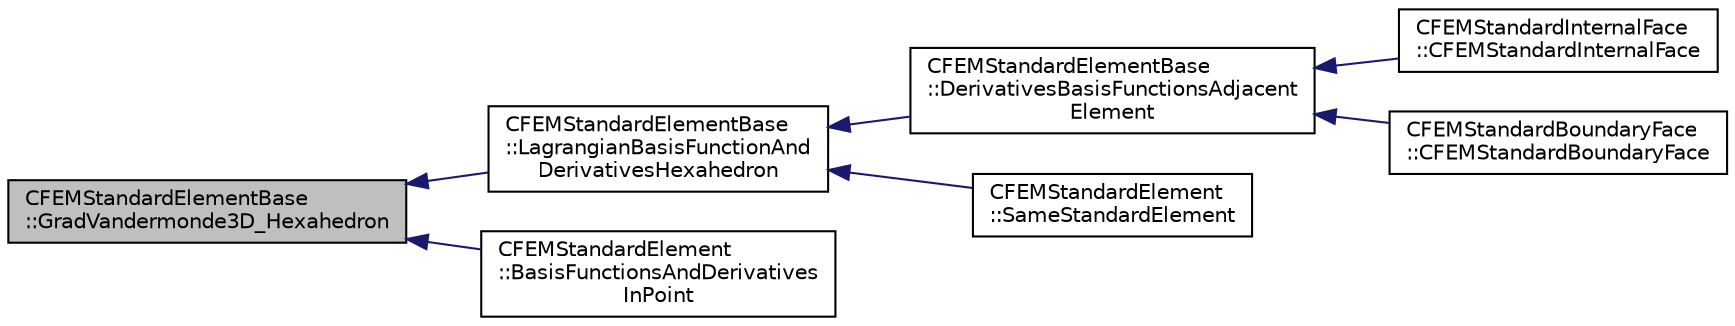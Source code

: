 digraph "CFEMStandardElementBase::GradVandermonde3D_Hexahedron"
{
  edge [fontname="Helvetica",fontsize="10",labelfontname="Helvetica",labelfontsize="10"];
  node [fontname="Helvetica",fontsize="10",shape=record];
  rankdir="LR";
  Node166 [label="CFEMStandardElementBase\l::GradVandermonde3D_Hexahedron",height=0.2,width=0.4,color="black", fillcolor="grey75", style="filled", fontcolor="black"];
  Node166 -> Node167 [dir="back",color="midnightblue",fontsize="10",style="solid",fontname="Helvetica"];
  Node167 [label="CFEMStandardElementBase\l::LagrangianBasisFunctionAnd\lDerivativesHexahedron",height=0.2,width=0.4,color="black", fillcolor="white", style="filled",URL="$class_c_f_e_m_standard_element_base.html#aba915fde80de871ac0aea50daace9c36",tooltip="Function, which determines the values of the Lagrangian interpolation functions and its derivatives i..."];
  Node167 -> Node168 [dir="back",color="midnightblue",fontsize="10",style="solid",fontname="Helvetica"];
  Node168 [label="CFEMStandardElementBase\l::DerivativesBasisFunctionsAdjacent\lElement",height=0.2,width=0.4,color="black", fillcolor="white", style="filled",URL="$class_c_f_e_m_standard_element_base.html#afb1cec3d091753fa80105767654594e4",tooltip="Function, which computes the values of the derivatives of the basis functions of the adjacent element..."];
  Node168 -> Node169 [dir="back",color="midnightblue",fontsize="10",style="solid",fontname="Helvetica"];
  Node169 [label="CFEMStandardInternalFace\l::CFEMStandardInternalFace",height=0.2,width=0.4,color="black", fillcolor="white", style="filled",URL="$class_c_f_e_m_standard_internal_face.html#a03fc34bc2e61074ab778a30b940fb634",tooltip="Alternative constructor. "];
  Node168 -> Node170 [dir="back",color="midnightblue",fontsize="10",style="solid",fontname="Helvetica"];
  Node170 [label="CFEMStandardBoundaryFace\l::CFEMStandardBoundaryFace",height=0.2,width=0.4,color="black", fillcolor="white", style="filled",URL="$class_c_f_e_m_standard_boundary_face.html#a5a92fa174c37322a3ebd640d12ab8b3b",tooltip="Alternative constructor. "];
  Node167 -> Node171 [dir="back",color="midnightblue",fontsize="10",style="solid",fontname="Helvetica"];
  Node171 [label="CFEMStandardElement\l::SameStandardElement",height=0.2,width=0.4,color="black", fillcolor="white", style="filled",URL="$class_c_f_e_m_standard_element.html#a81ce632b76ad1e704b34455809686b4f",tooltip="Function, which checks if the function arguments correspond to this standard element. "];
  Node166 -> Node172 [dir="back",color="midnightblue",fontsize="10",style="solid",fontname="Helvetica"];
  Node172 [label="CFEMStandardElement\l::BasisFunctionsAndDerivatives\lInPoint",height=0.2,width=0.4,color="black", fillcolor="white", style="filled",URL="$class_c_f_e_m_standard_element.html#a0ce8e7aff7657aa636844f04bae3eac4",tooltip="Function, which computes the Lagrangian basis functions and its derivatives for the given parametric ..."];
}
